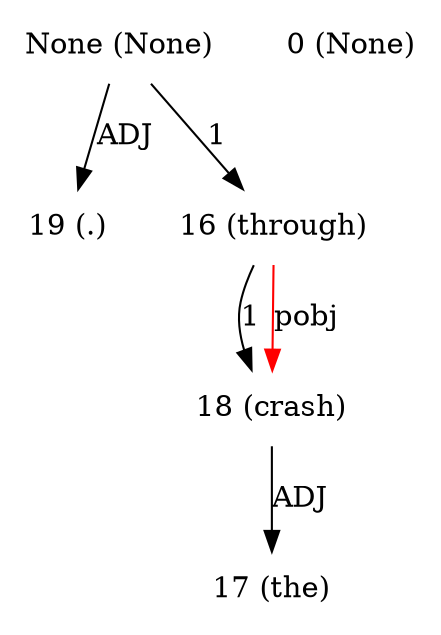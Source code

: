 digraph G{
edge [dir=forward]
node [shape=plaintext]

None [label="None (None)"]
None -> 19 [label="ADJ"]
None [label="None (None)"]
None -> 16 [label="1"]
0 [label="0 (None)"]
16 [label="16 (through)"]
16 -> 18 [label="1"]
17 [label="17 (the)"]
18 [label="18 (crash)"]
16 -> 18 [label="pobj", color="red"]
18 -> 17 [label="ADJ"]
19 [label="19 (.)"]
}
